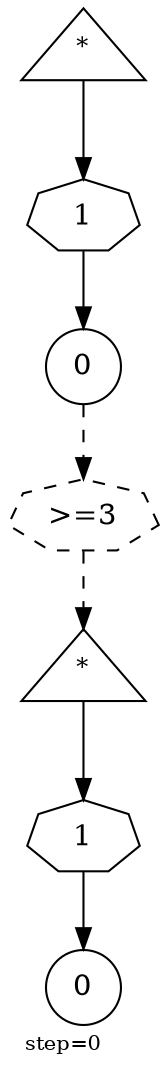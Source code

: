 digraph {
  graph  [labelloc=bottom,labeljust=left,fontsize="10",label="step=0"];
  "263" [shape=triangle,peripheries="1",label=<<SUP>*</SUP>>,labelfontcolor=black,color=black];
  "264" [shape=triangle,peripheries="1",label=<<SUP>*</SUP>>,labelfontcolor=black,color=black];
  "265" [shape=circle,peripheries="1",label=<0>,labelfontcolor=black,color=black];
  "267" [shape=circle,peripheries="1",label=<0>,labelfontcolor=black,color=black];
  "266" [label=<1>,peripheries="1",color=black,shape=septagon];
  "264" -> "266" [color=black];
  "266" -> "265" [color=black];
  "268" [label=<1>,peripheries="1",color=black,shape=septagon];
  "263" -> "268" [color=black];
  "268" -> "267" [color=black];
  "269" [label=<&gt;=3>,peripheries="1",color=black,style=dashed,shape=septagon];
  "265" -> "269" [style=dashed,color=black];
  "269" -> "263" [style=dashed,color=black];
}